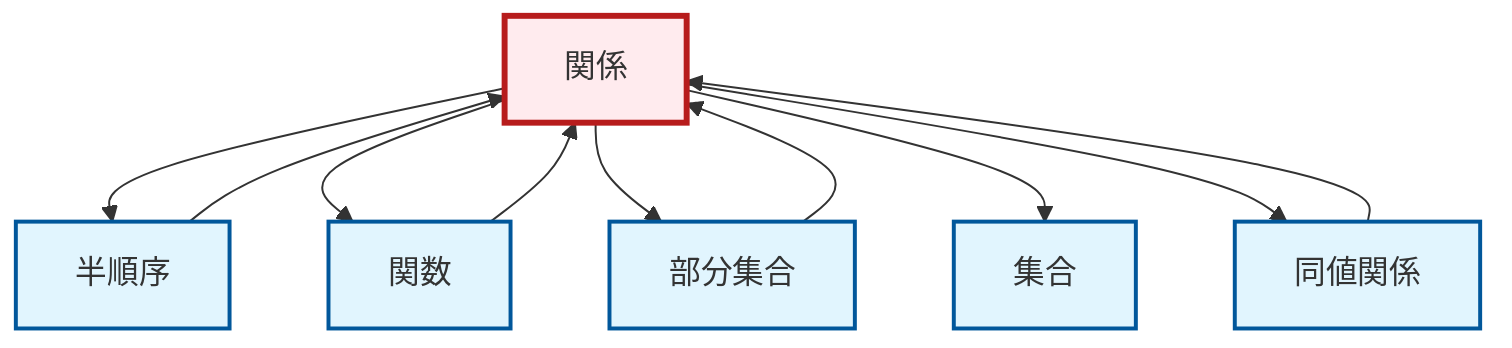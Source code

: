 graph TD
    classDef definition fill:#e1f5fe,stroke:#01579b,stroke-width:2px
    classDef theorem fill:#f3e5f5,stroke:#4a148c,stroke-width:2px
    classDef axiom fill:#fff3e0,stroke:#e65100,stroke-width:2px
    classDef example fill:#e8f5e9,stroke:#1b5e20,stroke-width:2px
    classDef current fill:#ffebee,stroke:#b71c1c,stroke-width:3px
    def-relation["関係"]:::definition
    def-equivalence-relation["同値関係"]:::definition
    def-partial-order["半順序"]:::definition
    def-subset["部分集合"]:::definition
    def-function["関数"]:::definition
    def-set["集合"]:::definition
    def-relation --> def-partial-order
    def-relation --> def-function
    def-function --> def-relation
    def-partial-order --> def-relation
    def-equivalence-relation --> def-relation
    def-relation --> def-subset
    def-subset --> def-relation
    def-relation --> def-set
    def-relation --> def-equivalence-relation
    class def-relation current